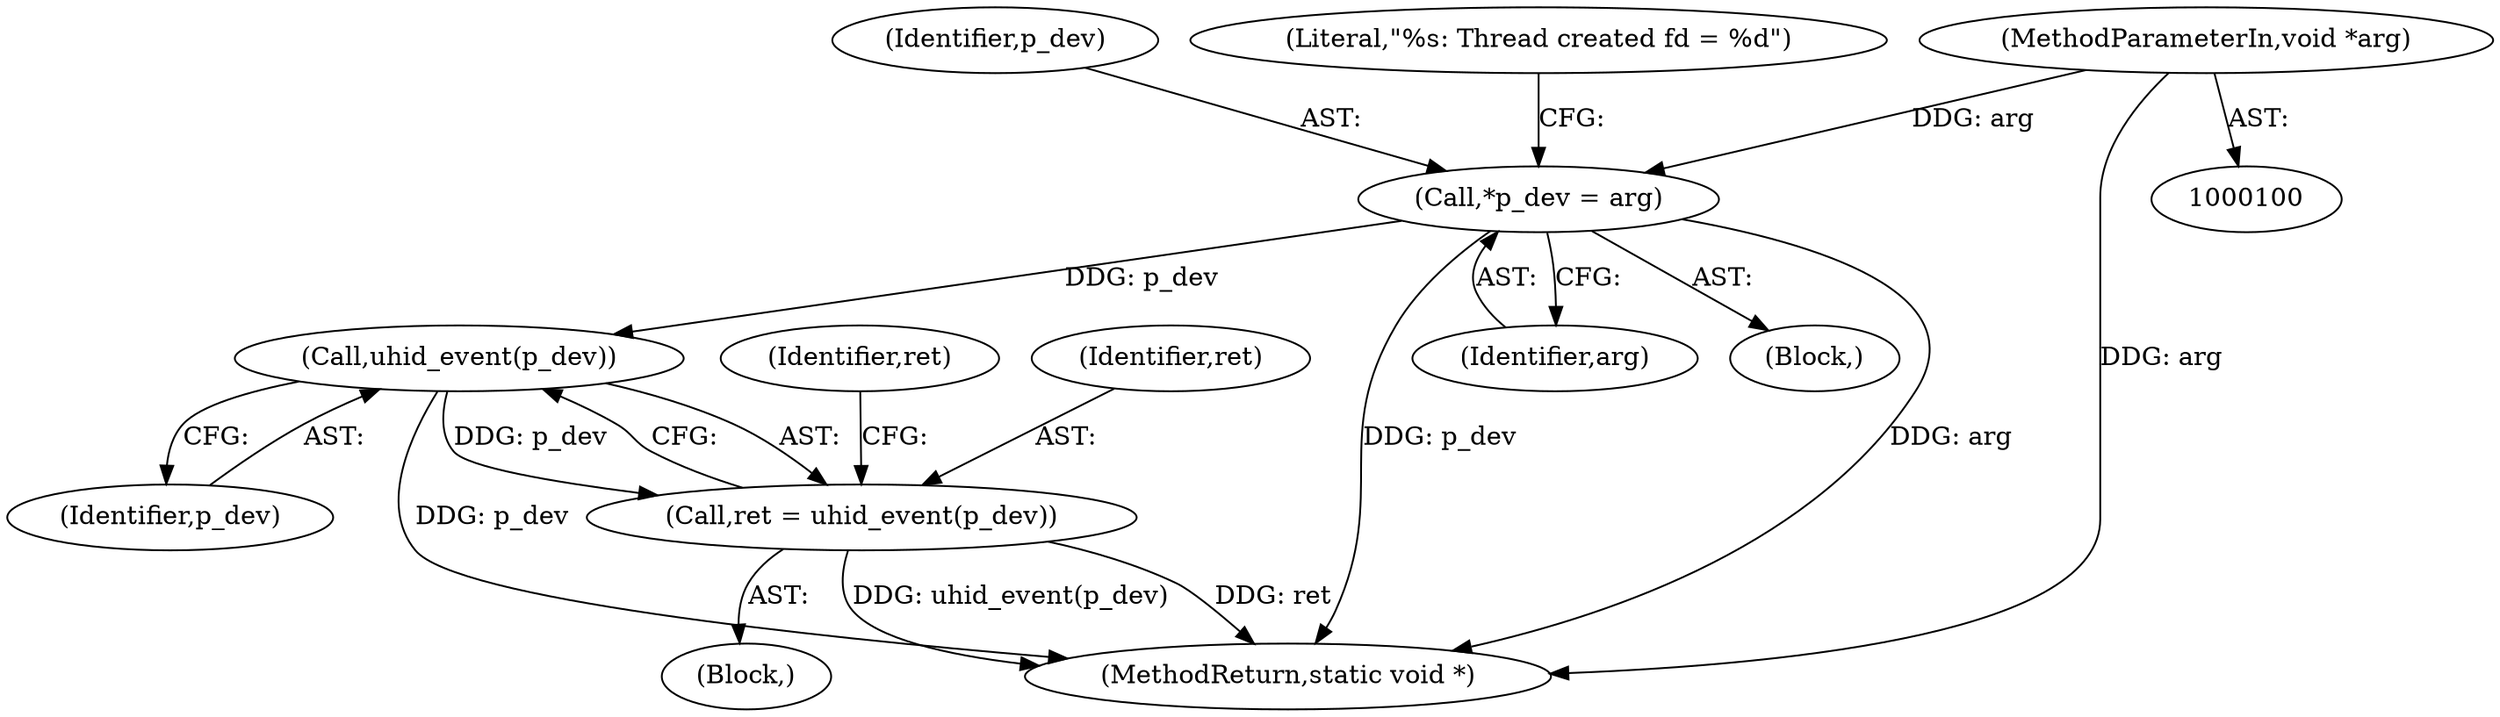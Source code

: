 digraph "0_Android_472271b153c5dc53c28beac55480a8d8434b2d5c_8@pointer" {
"1000104" [label="(Call,*p_dev = arg)"];
"1000101" [label="(MethodParameterIn,void *arg)"];
"1000170" [label="(Call,uhid_event(p_dev))"];
"1000168" [label="(Call,ret = uhid_event(p_dev))"];
"1000104" [label="(Call,*p_dev = arg)"];
"1000170" [label="(Call,uhid_event(p_dev))"];
"1000171" [label="(Identifier,p_dev)"];
"1000173" [label="(Identifier,ret)"];
"1000165" [label="(Block,)"];
"1000105" [label="(Identifier,p_dev)"];
"1000168" [label="(Call,ret = uhid_event(p_dev))"];
"1000184" [label="(MethodReturn,static void *)"];
"1000106" [label="(Identifier,arg)"];
"1000102" [label="(Block,)"];
"1000101" [label="(MethodParameterIn,void *arg)"];
"1000108" [label="(Literal,\"%s: Thread created fd = %d\")"];
"1000169" [label="(Identifier,ret)"];
"1000104" -> "1000102"  [label="AST: "];
"1000104" -> "1000106"  [label="CFG: "];
"1000105" -> "1000104"  [label="AST: "];
"1000106" -> "1000104"  [label="AST: "];
"1000108" -> "1000104"  [label="CFG: "];
"1000104" -> "1000184"  [label="DDG: p_dev"];
"1000104" -> "1000184"  [label="DDG: arg"];
"1000101" -> "1000104"  [label="DDG: arg"];
"1000104" -> "1000170"  [label="DDG: p_dev"];
"1000101" -> "1000100"  [label="AST: "];
"1000101" -> "1000184"  [label="DDG: arg"];
"1000170" -> "1000168"  [label="AST: "];
"1000170" -> "1000171"  [label="CFG: "];
"1000171" -> "1000170"  [label="AST: "];
"1000168" -> "1000170"  [label="CFG: "];
"1000170" -> "1000184"  [label="DDG: p_dev"];
"1000170" -> "1000168"  [label="DDG: p_dev"];
"1000168" -> "1000165"  [label="AST: "];
"1000169" -> "1000168"  [label="AST: "];
"1000173" -> "1000168"  [label="CFG: "];
"1000168" -> "1000184"  [label="DDG: ret"];
"1000168" -> "1000184"  [label="DDG: uhid_event(p_dev)"];
}

